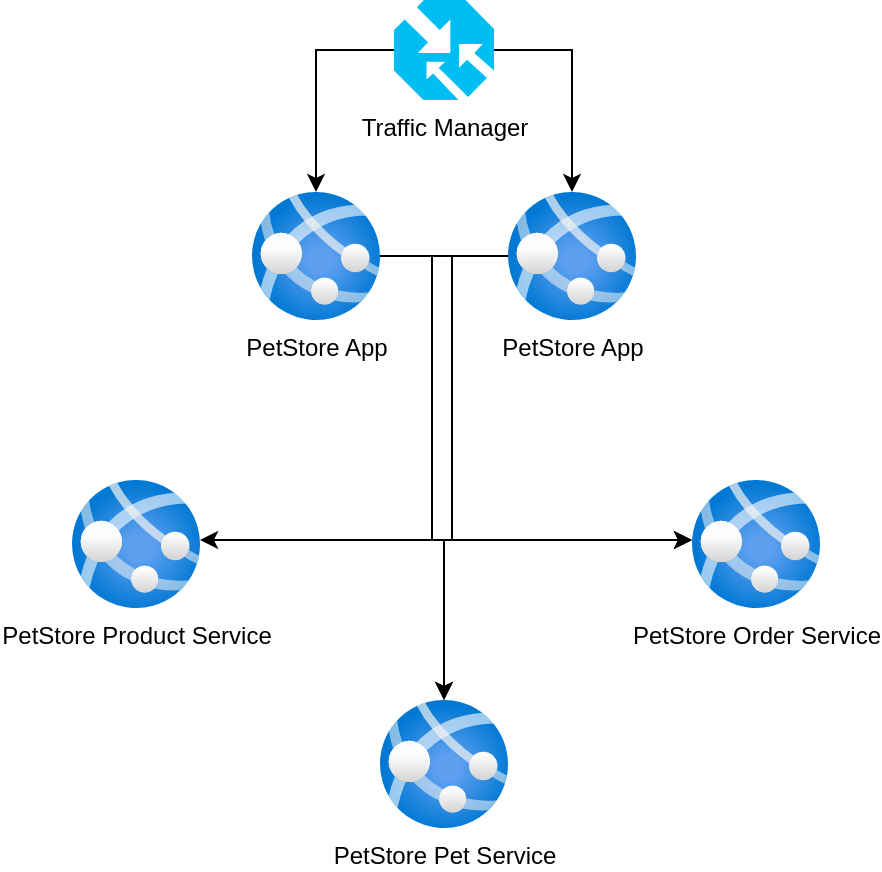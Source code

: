 <mxfile version="20.8.15" type="device" pages="8"><diagram id="2YkEeMmCLI2zXmg7Ys2E" name="module3"><mxGraphModel dx="1306" dy="627" grid="1" gridSize="10" guides="1" tooltips="1" connect="1" arrows="1" fold="1" page="1" pageScale="1" pageWidth="827" pageHeight="1169" math="0" shadow="0"><root><mxCell id="0"/><mxCell id="1" parent="0"/><mxCell id="8QHau6L__kzGYRyhfWpd-10" style="edgeStyle=orthogonalEdgeStyle;rounded=0;orthogonalLoop=1;jettySize=auto;html=1;entryX=0;entryY=0.469;entryDx=0;entryDy=0;entryPerimeter=0;" parent="1" source="8QHau6L__kzGYRyhfWpd-1" target="8QHau6L__kzGYRyhfWpd-4" edge="1"><mxGeometry relative="1" as="geometry"><Array as="points"><mxPoint x="300" y="178"/><mxPoint x="300" y="320"/></Array></mxGeometry></mxCell><mxCell id="8QHau6L__kzGYRyhfWpd-11" style="edgeStyle=orthogonalEdgeStyle;rounded=0;orthogonalLoop=1;jettySize=auto;html=1;" parent="1" source="8QHau6L__kzGYRyhfWpd-1" target="8QHau6L__kzGYRyhfWpd-3" edge="1"><mxGeometry relative="1" as="geometry"><Array as="points"><mxPoint x="310" y="178"/><mxPoint x="310" y="320"/></Array></mxGeometry></mxCell><mxCell id="8QHau6L__kzGYRyhfWpd-13" style="edgeStyle=orthogonalEdgeStyle;rounded=0;orthogonalLoop=1;jettySize=auto;html=1;" parent="1" source="8QHau6L__kzGYRyhfWpd-1" target="8QHau6L__kzGYRyhfWpd-2" edge="1"><mxGeometry relative="1" as="geometry"><Array as="points"><mxPoint x="300" y="178"/><mxPoint x="300" y="320"/><mxPoint x="306" y="320"/></Array></mxGeometry></mxCell><mxCell id="8QHau6L__kzGYRyhfWpd-1" value="PetStore App" style="aspect=fixed;html=1;points=[];align=center;image;fontSize=12;image=img/lib/azure2/app_services/App_Services.svg;" parent="1" vertex="1"><mxGeometry x="210" y="146" width="64" height="64" as="geometry"/></mxCell><mxCell id="8QHau6L__kzGYRyhfWpd-2" value="PetStore Pet Service" style="aspect=fixed;html=1;points=[];align=center;image;fontSize=12;image=img/lib/azure2/app_services/App_Services.svg;" parent="1" vertex="1"><mxGeometry x="274" y="400" width="64" height="64" as="geometry"/></mxCell><mxCell id="8QHau6L__kzGYRyhfWpd-3" value="PetStore Product Service" style="aspect=fixed;html=1;points=[];align=center;image;fontSize=12;image=img/lib/azure2/app_services/App_Services.svg;" parent="1" vertex="1"><mxGeometry x="120" y="290" width="64" height="64" as="geometry"/></mxCell><mxCell id="8QHau6L__kzGYRyhfWpd-4" value="PetStore Order Service" style="aspect=fixed;html=1;points=[];align=center;image;fontSize=12;image=img/lib/azure2/app_services/App_Services.svg;" parent="1" vertex="1"><mxGeometry x="430" y="290" width="64" height="64" as="geometry"/></mxCell><mxCell id="8QHau6L__kzGYRyhfWpd-9" style="edgeStyle=orthogonalEdgeStyle;rounded=0;orthogonalLoop=1;jettySize=auto;html=1;entryX=0;entryY=0.469;entryDx=0;entryDy=0;entryPerimeter=0;" parent="1" source="8QHau6L__kzGYRyhfWpd-5" target="8QHau6L__kzGYRyhfWpd-4" edge="1"><mxGeometry relative="1" as="geometry"><Array as="points"><mxPoint x="300" y="178"/><mxPoint x="300" y="320"/></Array></mxGeometry></mxCell><mxCell id="8QHau6L__kzGYRyhfWpd-12" style="edgeStyle=orthogonalEdgeStyle;rounded=0;orthogonalLoop=1;jettySize=auto;html=1;" parent="1" source="8QHau6L__kzGYRyhfWpd-5" target="8QHau6L__kzGYRyhfWpd-2" edge="1"><mxGeometry relative="1" as="geometry"><Array as="points"><mxPoint x="310" y="178"/><mxPoint x="310" y="320"/><mxPoint x="306" y="320"/></Array></mxGeometry></mxCell><mxCell id="8QHau6L__kzGYRyhfWpd-5" value="PetStore App" style="aspect=fixed;html=1;points=[];align=center;image;fontSize=12;image=img/lib/azure2/app_services/App_Services.svg;" parent="1" vertex="1"><mxGeometry x="338" y="146" width="64" height="64" as="geometry"/></mxCell><mxCell id="8QHau6L__kzGYRyhfWpd-7" style="edgeStyle=orthogonalEdgeStyle;rounded=0;orthogonalLoop=1;jettySize=auto;html=1;" parent="1" source="8QHau6L__kzGYRyhfWpd-6" target="8QHau6L__kzGYRyhfWpd-1" edge="1"><mxGeometry relative="1" as="geometry"/></mxCell><mxCell id="8QHau6L__kzGYRyhfWpd-8" style="edgeStyle=orthogonalEdgeStyle;rounded=0;orthogonalLoop=1;jettySize=auto;html=1;" parent="1" source="8QHau6L__kzGYRyhfWpd-6" target="8QHau6L__kzGYRyhfWpd-5" edge="1"><mxGeometry relative="1" as="geometry"/></mxCell><mxCell id="8QHau6L__kzGYRyhfWpd-6" value="Traffic Manager" style="verticalLabelPosition=bottom;html=1;verticalAlign=top;align=center;strokeColor=none;fillColor=#00BEF2;shape=mxgraph.azure.traffic_manager;pointerEvents=1;" parent="1" vertex="1"><mxGeometry x="281" y="50" width="50" height="50" as="geometry"/></mxCell></root></mxGraphModel></diagram><diagram name="module4" id="-JVHmpmquBVRFmUCzrRM"><mxGraphModel dx="1306" dy="627" grid="1" gridSize="10" guides="1" tooltips="1" connect="1" arrows="1" fold="1" page="1" pageScale="1" pageWidth="827" pageHeight="1169" math="0" shadow="0"><root><mxCell id="GpYjsYqZ8WWXeMFn8UPh-0"/><mxCell id="GpYjsYqZ8WWXeMFn8UPh-1" parent="GpYjsYqZ8WWXeMFn8UPh-0"/><mxCell id="kIxyaUhbSAHRJ1Jdo7cE-2" value="" style="rounded=0;whiteSpace=wrap;html=1;fillColor=none;" vertex="1" parent="GpYjsYqZ8WWXeMFn8UPh-1"><mxGeometry x="128" y="540" width="356" height="120" as="geometry"/></mxCell><mxCell id="GpYjsYqZ8WWXeMFn8UPh-2" style="edgeStyle=orthogonalEdgeStyle;rounded=0;orthogonalLoop=1;jettySize=auto;html=1;entryX=0;entryY=0.469;entryDx=0;entryDy=0;entryPerimeter=0;" edge="1" parent="GpYjsYqZ8WWXeMFn8UPh-1" source="GpYjsYqZ8WWXeMFn8UPh-5" target="GpYjsYqZ8WWXeMFn8UPh-8"><mxGeometry relative="1" as="geometry"><Array as="points"><mxPoint x="300" y="178"/><mxPoint x="300" y="320"/></Array></mxGeometry></mxCell><mxCell id="GpYjsYqZ8WWXeMFn8UPh-3" style="edgeStyle=orthogonalEdgeStyle;rounded=0;orthogonalLoop=1;jettySize=auto;html=1;" edge="1" parent="GpYjsYqZ8WWXeMFn8UPh-1" source="GpYjsYqZ8WWXeMFn8UPh-5" target="GpYjsYqZ8WWXeMFn8UPh-7"><mxGeometry relative="1" as="geometry"><Array as="points"><mxPoint x="310" y="178"/><mxPoint x="310" y="320"/></Array></mxGeometry></mxCell><mxCell id="GpYjsYqZ8WWXeMFn8UPh-4" style="edgeStyle=orthogonalEdgeStyle;rounded=0;orthogonalLoop=1;jettySize=auto;html=1;" edge="1" parent="GpYjsYqZ8WWXeMFn8UPh-1" source="GpYjsYqZ8WWXeMFn8UPh-5" target="GpYjsYqZ8WWXeMFn8UPh-6"><mxGeometry relative="1" as="geometry"><Array as="points"><mxPoint x="300" y="178"/><mxPoint x="300" y="320"/><mxPoint x="306" y="320"/></Array></mxGeometry></mxCell><mxCell id="GpYjsYqZ8WWXeMFn8UPh-5" value="PetStore App" style="aspect=fixed;html=1;points=[];align=center;image;fontSize=12;image=img/lib/azure2/app_services/App_Services.svg;" vertex="1" parent="GpYjsYqZ8WWXeMFn8UPh-1"><mxGeometry x="210" y="146" width="64" height="64" as="geometry"/></mxCell><mxCell id="GpYjsYqZ8WWXeMFn8UPh-6" value="PetStore Pet Service" style="aspect=fixed;html=1;points=[];align=center;image;fontSize=12;image=img/lib/azure2/app_services/App_Services.svg;" vertex="1" parent="GpYjsYqZ8WWXeMFn8UPh-1"><mxGeometry x="274" y="400" width="64" height="64" as="geometry"/></mxCell><mxCell id="GpYjsYqZ8WWXeMFn8UPh-7" value="PetStore Product Service" style="aspect=fixed;html=1;points=[];align=center;image;fontSize=12;image=img/lib/azure2/app_services/App_Services.svg;" vertex="1" parent="GpYjsYqZ8WWXeMFn8UPh-1"><mxGeometry x="120" y="290" width="64" height="64" as="geometry"/></mxCell><mxCell id="GpYjsYqZ8WWXeMFn8UPh-8" value="PetStore Order Service" style="aspect=fixed;html=1;points=[];align=center;image;fontSize=12;image=img/lib/azure2/app_services/App_Services.svg;" vertex="1" parent="GpYjsYqZ8WWXeMFn8UPh-1"><mxGeometry x="430" y="290" width="64" height="64" as="geometry"/></mxCell><mxCell id="GpYjsYqZ8WWXeMFn8UPh-9" style="edgeStyle=orthogonalEdgeStyle;rounded=0;orthogonalLoop=1;jettySize=auto;html=1;entryX=0;entryY=0.469;entryDx=0;entryDy=0;entryPerimeter=0;" edge="1" parent="GpYjsYqZ8WWXeMFn8UPh-1" source="GpYjsYqZ8WWXeMFn8UPh-11" target="GpYjsYqZ8WWXeMFn8UPh-8"><mxGeometry relative="1" as="geometry"><Array as="points"><mxPoint x="300" y="178"/><mxPoint x="300" y="320"/></Array></mxGeometry></mxCell><mxCell id="GpYjsYqZ8WWXeMFn8UPh-10" style="edgeStyle=orthogonalEdgeStyle;rounded=0;orthogonalLoop=1;jettySize=auto;html=1;" edge="1" parent="GpYjsYqZ8WWXeMFn8UPh-1" source="GpYjsYqZ8WWXeMFn8UPh-11" target="GpYjsYqZ8WWXeMFn8UPh-6"><mxGeometry relative="1" as="geometry"><Array as="points"><mxPoint x="310" y="178"/><mxPoint x="310" y="320"/><mxPoint x="306" y="320"/></Array></mxGeometry></mxCell><mxCell id="GpYjsYqZ8WWXeMFn8UPh-11" value="PetStore App" style="aspect=fixed;html=1;points=[];align=center;image;fontSize=12;image=img/lib/azure2/app_services/App_Services.svg;" vertex="1" parent="GpYjsYqZ8WWXeMFn8UPh-1"><mxGeometry x="338" y="146" width="64" height="64" as="geometry"/></mxCell><mxCell id="GpYjsYqZ8WWXeMFn8UPh-12" style="edgeStyle=orthogonalEdgeStyle;rounded=0;orthogonalLoop=1;jettySize=auto;html=1;" edge="1" parent="GpYjsYqZ8WWXeMFn8UPh-1" source="GpYjsYqZ8WWXeMFn8UPh-14" target="GpYjsYqZ8WWXeMFn8UPh-5"><mxGeometry relative="1" as="geometry"/></mxCell><mxCell id="GpYjsYqZ8WWXeMFn8UPh-13" style="edgeStyle=orthogonalEdgeStyle;rounded=0;orthogonalLoop=1;jettySize=auto;html=1;" edge="1" parent="GpYjsYqZ8WWXeMFn8UPh-1" source="GpYjsYqZ8WWXeMFn8UPh-14" target="GpYjsYqZ8WWXeMFn8UPh-11"><mxGeometry relative="1" as="geometry"/></mxCell><mxCell id="GpYjsYqZ8WWXeMFn8UPh-14" value="Traffic Manager" style="verticalLabelPosition=bottom;html=1;verticalAlign=top;align=center;strokeColor=none;fillColor=#00BEF2;shape=mxgraph.azure.traffic_manager;pointerEvents=1;" vertex="1" parent="GpYjsYqZ8WWXeMFn8UPh-1"><mxGeometry x="281" y="50" width="50" height="50" as="geometry"/></mxCell><mxCell id="kIxyaUhbSAHRJ1Jdo7cE-0" value="Application&lt;br&gt;Insights" style="aspect=fixed;html=1;points=[];align=center;image;fontSize=12;image=img/lib/azure2/devops/Application_Insights.svg;" vertex="1" parent="GpYjsYqZ8WWXeMFn8UPh-1"><mxGeometry x="285" y="557" width="39.11" height="56" as="geometry"/></mxCell><mxCell id="kIxyaUhbSAHRJ1Jdo7cE-3" value="Shared services" style="text;html=1;align=center;verticalAlign=middle;resizable=0;points=[];autosize=1;strokeColor=none;fillColor=none;" vertex="1" parent="GpYjsYqZ8WWXeMFn8UPh-1"><mxGeometry x="120" y="540" width="110" height="30" as="geometry"/></mxCell></root></mxGraphModel></diagram><diagram name="module5" id="DyYT3PaPeCksYjLtl4Mp"><mxGraphModel dx="1306" dy="627" grid="1" gridSize="10" guides="1" tooltips="1" connect="1" arrows="1" fold="1" page="1" pageScale="1" pageWidth="827" pageHeight="1169" math="0" shadow="0"><root><mxCell id="Y7ByOypWcIVjWGFYiJWE-0"/><mxCell id="Y7ByOypWcIVjWGFYiJWE-1" parent="Y7ByOypWcIVjWGFYiJWE-0"/><mxCell id="Y7ByOypWcIVjWGFYiJWE-2" style="edgeStyle=orthogonalEdgeStyle;rounded=0;orthogonalLoop=1;jettySize=auto;html=1;entryX=0;entryY=0.469;entryDx=0;entryDy=0;entryPerimeter=0;" parent="Y7ByOypWcIVjWGFYiJWE-1" source="Y7ByOypWcIVjWGFYiJWE-5" target="Y7ByOypWcIVjWGFYiJWE-8" edge="1"><mxGeometry relative="1" as="geometry"><Array as="points"><mxPoint x="300" y="178"/><mxPoint x="300" y="320"/></Array></mxGeometry></mxCell><mxCell id="Y7ByOypWcIVjWGFYiJWE-3" style="edgeStyle=orthogonalEdgeStyle;rounded=0;orthogonalLoop=1;jettySize=auto;html=1;" parent="Y7ByOypWcIVjWGFYiJWE-1" source="Y7ByOypWcIVjWGFYiJWE-5" target="Y7ByOypWcIVjWGFYiJWE-7" edge="1"><mxGeometry relative="1" as="geometry"><Array as="points"><mxPoint x="310" y="178"/><mxPoint x="310" y="320"/></Array></mxGeometry></mxCell><mxCell id="Y7ByOypWcIVjWGFYiJWE-4" style="edgeStyle=orthogonalEdgeStyle;rounded=0;orthogonalLoop=1;jettySize=auto;html=1;" parent="Y7ByOypWcIVjWGFYiJWE-1" source="Y7ByOypWcIVjWGFYiJWE-5" target="Y7ByOypWcIVjWGFYiJWE-6" edge="1"><mxGeometry relative="1" as="geometry"><Array as="points"><mxPoint x="300" y="178"/><mxPoint x="300" y="320"/><mxPoint x="306" y="320"/></Array></mxGeometry></mxCell><mxCell id="Y7ByOypWcIVjWGFYiJWE-5" value="PetStore App" style="aspect=fixed;html=1;points=[];align=center;image;fontSize=12;image=img/lib/azure2/app_services/App_Services.svg;" parent="Y7ByOypWcIVjWGFYiJWE-1" vertex="1"><mxGeometry x="210" y="146" width="64" height="64" as="geometry"/></mxCell><mxCell id="Y7ByOypWcIVjWGFYiJWE-6" value="PetStore Pet Service" style="aspect=fixed;html=1;points=[];align=center;image;fontSize=12;image=img/lib/azure2/app_services/App_Services.svg;" parent="Y7ByOypWcIVjWGFYiJWE-1" vertex="1"><mxGeometry x="274" y="400" width="64" height="64" as="geometry"/></mxCell><mxCell id="Y7ByOypWcIVjWGFYiJWE-7" value="PetStore Product Service" style="aspect=fixed;html=1;points=[];align=center;image;fontSize=12;image=img/lib/azure2/app_services/App_Services.svg;" parent="Y7ByOypWcIVjWGFYiJWE-1" vertex="1"><mxGeometry x="120" y="290" width="64" height="64" as="geometry"/></mxCell><mxCell id="UkpWsbRk5MwTewqzIoLM-1" style="edgeStyle=orthogonalEdgeStyle;rounded=0;orthogonalLoop=1;jettySize=auto;html=1;entryX=0.147;entryY=0.5;entryDx=0;entryDy=0;entryPerimeter=0;" parent="Y7ByOypWcIVjWGFYiJWE-1" source="Y7ByOypWcIVjWGFYiJWE-8" target="UkpWsbRk5MwTewqzIoLM-0" edge="1"><mxGeometry relative="1" as="geometry"/></mxCell><mxCell id="Y7ByOypWcIVjWGFYiJWE-8" value="PetStore Order Service" style="aspect=fixed;html=1;points=[];align=center;image;fontSize=12;image=img/lib/azure2/app_services/App_Services.svg;" parent="Y7ByOypWcIVjWGFYiJWE-1" vertex="1"><mxGeometry x="430" y="290" width="64" height="64" as="geometry"/></mxCell><mxCell id="Y7ByOypWcIVjWGFYiJWE-9" style="edgeStyle=orthogonalEdgeStyle;rounded=0;orthogonalLoop=1;jettySize=auto;html=1;entryX=0;entryY=0.469;entryDx=0;entryDy=0;entryPerimeter=0;" parent="Y7ByOypWcIVjWGFYiJWE-1" source="Y7ByOypWcIVjWGFYiJWE-11" target="Y7ByOypWcIVjWGFYiJWE-8" edge="1"><mxGeometry relative="1" as="geometry"><Array as="points"><mxPoint x="300" y="178"/><mxPoint x="300" y="320"/></Array></mxGeometry></mxCell><mxCell id="Y7ByOypWcIVjWGFYiJWE-10" style="edgeStyle=orthogonalEdgeStyle;rounded=0;orthogonalLoop=1;jettySize=auto;html=1;" parent="Y7ByOypWcIVjWGFYiJWE-1" source="Y7ByOypWcIVjWGFYiJWE-11" target="Y7ByOypWcIVjWGFYiJWE-6" edge="1"><mxGeometry relative="1" as="geometry"><Array as="points"><mxPoint x="310" y="178"/><mxPoint x="310" y="320"/><mxPoint x="306" y="320"/></Array></mxGeometry></mxCell><mxCell id="Y7ByOypWcIVjWGFYiJWE-11" value="PetStore App" style="aspect=fixed;html=1;points=[];align=center;image;fontSize=12;image=img/lib/azure2/app_services/App_Services.svg;" parent="Y7ByOypWcIVjWGFYiJWE-1" vertex="1"><mxGeometry x="338" y="146" width="64" height="64" as="geometry"/></mxCell><mxCell id="Y7ByOypWcIVjWGFYiJWE-12" style="edgeStyle=orthogonalEdgeStyle;rounded=0;orthogonalLoop=1;jettySize=auto;html=1;" parent="Y7ByOypWcIVjWGFYiJWE-1" source="Y7ByOypWcIVjWGFYiJWE-14" target="Y7ByOypWcIVjWGFYiJWE-5" edge="1"><mxGeometry relative="1" as="geometry"/></mxCell><mxCell id="Y7ByOypWcIVjWGFYiJWE-13" style="edgeStyle=orthogonalEdgeStyle;rounded=0;orthogonalLoop=1;jettySize=auto;html=1;" parent="Y7ByOypWcIVjWGFYiJWE-1" source="Y7ByOypWcIVjWGFYiJWE-14" target="Y7ByOypWcIVjWGFYiJWE-11" edge="1"><mxGeometry relative="1" as="geometry"/></mxCell><mxCell id="Y7ByOypWcIVjWGFYiJWE-14" value="Traffic Manager" style="verticalLabelPosition=bottom;html=1;verticalAlign=top;align=center;strokeColor=none;fillColor=#00BEF2;shape=mxgraph.azure.traffic_manager;pointerEvents=1;" parent="Y7ByOypWcIVjWGFYiJWE-1" vertex="1"><mxGeometry x="281" y="50" width="50" height="50" as="geometry"/></mxCell><mxCell id="UkpWsbRk5MwTewqzIoLM-3" style="edgeStyle=orthogonalEdgeStyle;rounded=0;orthogonalLoop=1;jettySize=auto;html=1;entryX=0.477;entryY=0;entryDx=0;entryDy=0;entryPerimeter=0;" parent="Y7ByOypWcIVjWGFYiJWE-1" source="UkpWsbRk5MwTewqzIoLM-0" target="UkpWsbRk5MwTewqzIoLM-2" edge="1"><mxGeometry relative="1" as="geometry"/></mxCell><mxCell id="UkpWsbRk5MwTewqzIoLM-0" value="Order Reservation" style="aspect=fixed;html=1;points=[];align=center;image;fontSize=12;image=img/lib/azure2/compute/Function_Apps.svg;" parent="Y7ByOypWcIVjWGFYiJWE-1" vertex="1"><mxGeometry x="590" y="292" width="68" height="60" as="geometry"/></mxCell><mxCell id="UkpWsbRk5MwTewqzIoLM-2" value="Reservation Storage Account" style="aspect=fixed;html=1;points=[];align=center;image;fontSize=12;image=img/lib/azure2/storage/Storage_Accounts.svg;" parent="Y7ByOypWcIVjWGFYiJWE-1" vertex="1"><mxGeometry x="593" y="400" width="65" height="52" as="geometry"/></mxCell></root></mxGraphModel></diagram><diagram name="module6" id="K6tG4SKHw6fLnvMqSkKW"><mxGraphModel dx="1306" dy="627" grid="1" gridSize="10" guides="1" tooltips="1" connect="1" arrows="1" fold="1" page="1" pageScale="1" pageWidth="827" pageHeight="1169" math="0" shadow="0"><root><mxCell id="k_gRlMZGd4EXXg1v1xeT-0"/><mxCell id="k_gRlMZGd4EXXg1v1xeT-1" parent="k_gRlMZGd4EXXg1v1xeT-0"/><mxCell id="k_gRlMZGd4EXXg1v1xeT-2" style="edgeStyle=orthogonalEdgeStyle;rounded=0;orthogonalLoop=1;jettySize=auto;html=1;entryX=0;entryY=0.469;entryDx=0;entryDy=0;entryPerimeter=0;" parent="k_gRlMZGd4EXXg1v1xeT-1" source="k_gRlMZGd4EXXg1v1xeT-5" target="k_gRlMZGd4EXXg1v1xeT-9" edge="1"><mxGeometry relative="1" as="geometry"><Array as="points"><mxPoint x="300" y="178"/><mxPoint x="300" y="320"/></Array></mxGeometry></mxCell><mxCell id="k_gRlMZGd4EXXg1v1xeT-3" style="edgeStyle=orthogonalEdgeStyle;rounded=0;orthogonalLoop=1;jettySize=auto;html=1;" parent="k_gRlMZGd4EXXg1v1xeT-1" source="k_gRlMZGd4EXXg1v1xeT-5" target="k_gRlMZGd4EXXg1v1xeT-7" edge="1"><mxGeometry relative="1" as="geometry"><Array as="points"><mxPoint x="310" y="178"/><mxPoint x="310" y="320"/></Array></mxGeometry></mxCell><mxCell id="k_gRlMZGd4EXXg1v1xeT-4" style="edgeStyle=orthogonalEdgeStyle;rounded=0;orthogonalLoop=1;jettySize=auto;html=1;" parent="k_gRlMZGd4EXXg1v1xeT-1" source="k_gRlMZGd4EXXg1v1xeT-5" target="k_gRlMZGd4EXXg1v1xeT-6" edge="1"><mxGeometry relative="1" as="geometry"><Array as="points"><mxPoint x="300" y="178"/><mxPoint x="300" y="320"/><mxPoint x="306" y="320"/></Array></mxGeometry></mxCell><mxCell id="k_gRlMZGd4EXXg1v1xeT-5" value="PetStore App" style="aspect=fixed;html=1;points=[];align=center;image;fontSize=12;image=img/lib/azure2/app_services/App_Services.svg;" parent="k_gRlMZGd4EXXg1v1xeT-1" vertex="1"><mxGeometry x="210" y="146" width="64" height="64" as="geometry"/></mxCell><mxCell id="--eAVutyHj0OqrqmtuFC-1" style="edgeStyle=orthogonalEdgeStyle;rounded=0;orthogonalLoop=1;jettySize=auto;html=1;" parent="k_gRlMZGd4EXXg1v1xeT-1" source="k_gRlMZGd4EXXg1v1xeT-6" target="--eAVutyHj0OqrqmtuFC-0" edge="1"><mxGeometry relative="1" as="geometry"/></mxCell><mxCell id="k_gRlMZGd4EXXg1v1xeT-6" value="PetStore Pet Service" style="aspect=fixed;html=1;points=[];align=center;image;fontSize=12;image=img/lib/azure2/app_services/App_Services.svg;" parent="k_gRlMZGd4EXXg1v1xeT-1" vertex="1"><mxGeometry x="274" y="400" width="64" height="64" as="geometry"/></mxCell><mxCell id="--eAVutyHj0OqrqmtuFC-2" style="edgeStyle=orthogonalEdgeStyle;rounded=0;orthogonalLoop=1;jettySize=auto;html=1;" parent="k_gRlMZGd4EXXg1v1xeT-1" source="k_gRlMZGd4EXXg1v1xeT-7" target="--eAVutyHj0OqrqmtuFC-0" edge="1"><mxGeometry relative="1" as="geometry"/></mxCell><mxCell id="k_gRlMZGd4EXXg1v1xeT-7" value="PetStore Product Service" style="aspect=fixed;html=1;points=[];align=center;image;fontSize=12;image=img/lib/azure2/app_services/App_Services.svg;" parent="k_gRlMZGd4EXXg1v1xeT-1" vertex="1"><mxGeometry x="120" y="290" width="64" height="64" as="geometry"/></mxCell><mxCell id="--eAVutyHj0OqrqmtuFC-4" style="edgeStyle=orthogonalEdgeStyle;rounded=0;orthogonalLoop=1;jettySize=auto;html=1;" parent="k_gRlMZGd4EXXg1v1xeT-1" source="k_gRlMZGd4EXXg1v1xeT-9" target="--eAVutyHj0OqrqmtuFC-3" edge="1"><mxGeometry relative="1" as="geometry"/></mxCell><mxCell id="k_gRlMZGd4EXXg1v1xeT-9" value="PetStore Order Service" style="aspect=fixed;html=1;points=[];align=center;image;fontSize=12;image=img/lib/azure2/app_services/App_Services.svg;" parent="k_gRlMZGd4EXXg1v1xeT-1" vertex="1"><mxGeometry x="430" y="290" width="64" height="64" as="geometry"/></mxCell><mxCell id="k_gRlMZGd4EXXg1v1xeT-10" style="edgeStyle=orthogonalEdgeStyle;rounded=0;orthogonalLoop=1;jettySize=auto;html=1;entryX=0;entryY=0.469;entryDx=0;entryDy=0;entryPerimeter=0;" parent="k_gRlMZGd4EXXg1v1xeT-1" source="k_gRlMZGd4EXXg1v1xeT-12" target="k_gRlMZGd4EXXg1v1xeT-9" edge="1"><mxGeometry relative="1" as="geometry"><Array as="points"><mxPoint x="300" y="178"/><mxPoint x="300" y="320"/></Array></mxGeometry></mxCell><mxCell id="k_gRlMZGd4EXXg1v1xeT-11" style="edgeStyle=orthogonalEdgeStyle;rounded=0;orthogonalLoop=1;jettySize=auto;html=1;" parent="k_gRlMZGd4EXXg1v1xeT-1" source="k_gRlMZGd4EXXg1v1xeT-12" target="k_gRlMZGd4EXXg1v1xeT-6" edge="1"><mxGeometry relative="1" as="geometry"><Array as="points"><mxPoint x="310" y="178"/><mxPoint x="310" y="320"/><mxPoint x="306" y="320"/></Array></mxGeometry></mxCell><mxCell id="k_gRlMZGd4EXXg1v1xeT-12" value="PetStore App" style="aspect=fixed;html=1;points=[];align=center;image;fontSize=12;image=img/lib/azure2/app_services/App_Services.svg;" parent="k_gRlMZGd4EXXg1v1xeT-1" vertex="1"><mxGeometry x="338" y="146" width="64" height="64" as="geometry"/></mxCell><mxCell id="k_gRlMZGd4EXXg1v1xeT-13" style="edgeStyle=orthogonalEdgeStyle;rounded=0;orthogonalLoop=1;jettySize=auto;html=1;" parent="k_gRlMZGd4EXXg1v1xeT-1" source="k_gRlMZGd4EXXg1v1xeT-15" target="k_gRlMZGd4EXXg1v1xeT-5" edge="1"><mxGeometry relative="1" as="geometry"/></mxCell><mxCell id="k_gRlMZGd4EXXg1v1xeT-14" style="edgeStyle=orthogonalEdgeStyle;rounded=0;orthogonalLoop=1;jettySize=auto;html=1;" parent="k_gRlMZGd4EXXg1v1xeT-1" source="k_gRlMZGd4EXXg1v1xeT-15" target="k_gRlMZGd4EXXg1v1xeT-12" edge="1"><mxGeometry relative="1" as="geometry"/></mxCell><mxCell id="k_gRlMZGd4EXXg1v1xeT-15" value="Traffic Manager" style="verticalLabelPosition=bottom;html=1;verticalAlign=top;align=center;strokeColor=none;fillColor=#00BEF2;shape=mxgraph.azure.traffic_manager;pointerEvents=1;" parent="k_gRlMZGd4EXXg1v1xeT-1" vertex="1"><mxGeometry x="281" y="50" width="50" height="50" as="geometry"/></mxCell><mxCell id="--eAVutyHj0OqrqmtuFC-0" value="Pet and Product DB" style="aspect=fixed;html=1;points=[];align=center;image;fontSize=12;image=img/lib/azure2/databases/Azure_Database_PostgreSQL_Server.svg;" parent="k_gRlMZGd4EXXg1v1xeT-1" vertex="1"><mxGeometry x="128" y="400" width="48" height="64" as="geometry"/></mxCell><mxCell id="--eAVutyHj0OqrqmtuFC-3" value="Orders DB" style="aspect=fixed;html=1;points=[];align=center;image;fontSize=12;image=img/lib/azure2/databases/Azure_Cosmos_DB.svg;" parent="k_gRlMZGd4EXXg1v1xeT-1" vertex="1"><mxGeometry x="430" y="400" width="64" height="64" as="geometry"/></mxCell></root></mxGraphModel></diagram><diagram name="module7" id="lhEDCTos-fPJlzCm2dkc"><mxGraphModel dx="1306" dy="627" grid="1" gridSize="10" guides="1" tooltips="1" connect="1" arrows="1" fold="1" page="1" pageScale="1" pageWidth="827" pageHeight="1169" math="0" shadow="0"><root><mxCell id="ka-6DKmo6J0-OtjeTpB5-0"/><mxCell id="ka-6DKmo6J0-OtjeTpB5-1" parent="ka-6DKmo6J0-OtjeTpB5-0"/><mxCell id="ka-6DKmo6J0-OtjeTpB5-2" style="edgeStyle=orthogonalEdgeStyle;rounded=0;orthogonalLoop=1;jettySize=auto;html=1;entryX=0;entryY=0.469;entryDx=0;entryDy=0;entryPerimeter=0;" parent="ka-6DKmo6J0-OtjeTpB5-1" source="ka-6DKmo6J0-OtjeTpB5-5" target="ka-6DKmo6J0-OtjeTpB5-11" edge="1"><mxGeometry relative="1" as="geometry"><Array as="points"><mxPoint x="300" y="178"/><mxPoint x="300" y="320"/></Array></mxGeometry></mxCell><mxCell id="ka-6DKmo6J0-OtjeTpB5-3" style="edgeStyle=orthogonalEdgeStyle;rounded=0;orthogonalLoop=1;jettySize=auto;html=1;" parent="ka-6DKmo6J0-OtjeTpB5-1" source="ka-6DKmo6J0-OtjeTpB5-5" target="ka-6DKmo6J0-OtjeTpB5-9" edge="1"><mxGeometry relative="1" as="geometry"><Array as="points"><mxPoint x="310" y="178"/><mxPoint x="310" y="320"/></Array></mxGeometry></mxCell><mxCell id="ka-6DKmo6J0-OtjeTpB5-4" style="edgeStyle=orthogonalEdgeStyle;rounded=0;orthogonalLoop=1;jettySize=auto;html=1;" parent="ka-6DKmo6J0-OtjeTpB5-1" source="ka-6DKmo6J0-OtjeTpB5-5" target="ka-6DKmo6J0-OtjeTpB5-7" edge="1"><mxGeometry relative="1" as="geometry"><Array as="points"><mxPoint x="300" y="178"/><mxPoint x="300" y="320"/><mxPoint x="306" y="320"/></Array></mxGeometry></mxCell><mxCell id="ka-6DKmo6J0-OtjeTpB5-5" value="PetStore App" style="aspect=fixed;html=1;points=[];align=center;image;fontSize=12;image=img/lib/azure2/app_services/App_Services.svg;" parent="ka-6DKmo6J0-OtjeTpB5-1" vertex="1"><mxGeometry x="210" y="146" width="64" height="64" as="geometry"/></mxCell><mxCell id="ka-6DKmo6J0-OtjeTpB5-6" style="edgeStyle=orthogonalEdgeStyle;rounded=0;orthogonalLoop=1;jettySize=auto;html=1;" parent="ka-6DKmo6J0-OtjeTpB5-1" source="ka-6DKmo6J0-OtjeTpB5-7" target="ka-6DKmo6J0-OtjeTpB5-18" edge="1"><mxGeometry relative="1" as="geometry"/></mxCell><mxCell id="nVQIEDj_iM7Z2xXzUcrq-2" style="edgeStyle=orthogonalEdgeStyle;rounded=0;orthogonalLoop=1;jettySize=auto;html=1;entryX=1.012;entryY=0.6;entryDx=0;entryDy=0;entryPerimeter=0;" parent="ka-6DKmo6J0-OtjeTpB5-1" source="ka-6DKmo6J0-OtjeTpB5-7" target="nVQIEDj_iM7Z2xXzUcrq-0" edge="1"><mxGeometry relative="1" as="geometry"><Array as="points"><mxPoint x="306" y="540"/><mxPoint x="186" y="540"/></Array></mxGeometry></mxCell><mxCell id="ka-6DKmo6J0-OtjeTpB5-7" value="PetStore Pet Service" style="aspect=fixed;html=1;points=[];align=center;image;fontSize=12;image=img/lib/azure2/app_services/App_Services.svg;" parent="ka-6DKmo6J0-OtjeTpB5-1" vertex="1"><mxGeometry x="274" y="400" width="64" height="64" as="geometry"/></mxCell><mxCell id="ka-6DKmo6J0-OtjeTpB5-8" style="edgeStyle=orthogonalEdgeStyle;rounded=0;orthogonalLoop=1;jettySize=auto;html=1;" parent="ka-6DKmo6J0-OtjeTpB5-1" source="ka-6DKmo6J0-OtjeTpB5-9" target="ka-6DKmo6J0-OtjeTpB5-18" edge="1"><mxGeometry relative="1" as="geometry"/></mxCell><mxCell id="nVQIEDj_iM7Z2xXzUcrq-1" style="edgeStyle=orthogonalEdgeStyle;rounded=0;orthogonalLoop=1;jettySize=auto;html=1;" parent="ka-6DKmo6J0-OtjeTpB5-1" source="ka-6DKmo6J0-OtjeTpB5-9" target="nVQIEDj_iM7Z2xXzUcrq-0" edge="1"><mxGeometry relative="1" as="geometry"/></mxCell><mxCell id="ka-6DKmo6J0-OtjeTpB5-9" value="PetStore Product Service" style="aspect=fixed;html=1;points=[];align=center;image;fontSize=12;image=img/lib/azure2/app_services/App_Services.svg;" parent="ka-6DKmo6J0-OtjeTpB5-1" vertex="1"><mxGeometry x="120" y="290" width="64" height="64" as="geometry"/></mxCell><mxCell id="ka-6DKmo6J0-OtjeTpB5-11" value="PetStore Order Service" style="aspect=fixed;html=1;points=[];align=center;image;fontSize=12;image=img/lib/azure2/app_services/App_Services.svg;" parent="ka-6DKmo6J0-OtjeTpB5-1" vertex="1"><mxGeometry x="430" y="290" width="64" height="64" as="geometry"/></mxCell><mxCell id="ka-6DKmo6J0-OtjeTpB5-12" style="edgeStyle=orthogonalEdgeStyle;rounded=0;orthogonalLoop=1;jettySize=auto;html=1;entryX=0;entryY=0.469;entryDx=0;entryDy=0;entryPerimeter=0;" parent="ka-6DKmo6J0-OtjeTpB5-1" source="ka-6DKmo6J0-OtjeTpB5-14" target="ka-6DKmo6J0-OtjeTpB5-11" edge="1"><mxGeometry relative="1" as="geometry"><Array as="points"><mxPoint x="300" y="178"/><mxPoint x="300" y="320"/></Array></mxGeometry></mxCell><mxCell id="ka-6DKmo6J0-OtjeTpB5-13" style="edgeStyle=orthogonalEdgeStyle;rounded=0;orthogonalLoop=1;jettySize=auto;html=1;" parent="ka-6DKmo6J0-OtjeTpB5-1" source="ka-6DKmo6J0-OtjeTpB5-14" target="ka-6DKmo6J0-OtjeTpB5-7" edge="1"><mxGeometry relative="1" as="geometry"><Array as="points"><mxPoint x="310" y="178"/><mxPoint x="310" y="320"/><mxPoint x="306" y="320"/></Array></mxGeometry></mxCell><mxCell id="ka-6DKmo6J0-OtjeTpB5-14" value="PetStore App" style="aspect=fixed;html=1;points=[];align=center;image;fontSize=12;image=img/lib/azure2/app_services/App_Services.svg;" parent="ka-6DKmo6J0-OtjeTpB5-1" vertex="1"><mxGeometry x="338" y="146" width="64" height="64" as="geometry"/></mxCell><mxCell id="ka-6DKmo6J0-OtjeTpB5-15" style="edgeStyle=orthogonalEdgeStyle;rounded=0;orthogonalLoop=1;jettySize=auto;html=1;" parent="ka-6DKmo6J0-OtjeTpB5-1" source="ka-6DKmo6J0-OtjeTpB5-17" target="ka-6DKmo6J0-OtjeTpB5-5" edge="1"><mxGeometry relative="1" as="geometry"/></mxCell><mxCell id="ka-6DKmo6J0-OtjeTpB5-16" style="edgeStyle=orthogonalEdgeStyle;rounded=0;orthogonalLoop=1;jettySize=auto;html=1;" parent="ka-6DKmo6J0-OtjeTpB5-1" source="ka-6DKmo6J0-OtjeTpB5-17" target="ka-6DKmo6J0-OtjeTpB5-14" edge="1"><mxGeometry relative="1" as="geometry"/></mxCell><mxCell id="ka-6DKmo6J0-OtjeTpB5-17" value="Traffic Manager" style="verticalLabelPosition=bottom;html=1;verticalAlign=top;align=center;strokeColor=none;fillColor=#00BEF2;shape=mxgraph.azure.traffic_manager;pointerEvents=1;" parent="ka-6DKmo6J0-OtjeTpB5-1" vertex="1"><mxGeometry x="281" y="50" width="50" height="50" as="geometry"/></mxCell><mxCell id="ka-6DKmo6J0-OtjeTpB5-18" value="Pet and Product DB" style="aspect=fixed;html=1;points=[];align=center;image;fontSize=12;image=img/lib/azure2/databases/Azure_Database_PostgreSQL_Server.svg;" parent="ka-6DKmo6J0-OtjeTpB5-1" vertex="1"><mxGeometry x="128" y="400" width="48" height="64" as="geometry"/></mxCell><mxCell id="nVQIEDj_iM7Z2xXzUcrq-0" value="Credentials KeyVault" style="aspect=fixed;html=1;points=[];align=center;image;fontSize=12;image=img/lib/azure2/security/Key_Vaults.svg;" parent="ka-6DKmo6J0-OtjeTpB5-1" vertex="1"><mxGeometry x="30" y="500" width="68" height="68" as="geometry"/></mxCell></root></mxGraphModel></diagram><diagram name="module8" id="WNoiJS3Yyoyc6d046OBF"><mxGraphModel dx="1306" dy="627" grid="1" gridSize="10" guides="1" tooltips="1" connect="1" arrows="1" fold="1" page="1" pageScale="1" pageWidth="827" pageHeight="1169" math="0" shadow="0"><root><mxCell id="eQnOyvhS36VzdIEmr-Rv-0"/><mxCell id="eQnOyvhS36VzdIEmr-Rv-1" parent="eQnOyvhS36VzdIEmr-Rv-0"/><mxCell id="57WRkrIyGbnppoBi7Mfh-17" style="edgeStyle=orthogonalEdgeStyle;rounded=0;orthogonalLoop=1;jettySize=auto;html=1;entryX=0;entryY=0.469;entryDx=0;entryDy=0;entryPerimeter=0;" edge="1" parent="eQnOyvhS36VzdIEmr-Rv-1" source="57WRkrIyGbnppoBi7Mfh-20" target="57WRkrIyGbnppoBi7Mfh-24"><mxGeometry relative="1" as="geometry"><Array as="points"><mxPoint x="240" y="228"/><mxPoint x="240" y="370"/></Array></mxGeometry></mxCell><mxCell id="57WRkrIyGbnppoBi7Mfh-18" style="edgeStyle=orthogonalEdgeStyle;rounded=0;orthogonalLoop=1;jettySize=auto;html=1;" edge="1" parent="eQnOyvhS36VzdIEmr-Rv-1" source="57WRkrIyGbnppoBi7Mfh-20" target="57WRkrIyGbnppoBi7Mfh-22"><mxGeometry relative="1" as="geometry"><Array as="points"><mxPoint x="250" y="228"/><mxPoint x="250" y="370"/></Array></mxGeometry></mxCell><mxCell id="57WRkrIyGbnppoBi7Mfh-19" style="edgeStyle=orthogonalEdgeStyle;rounded=0;orthogonalLoop=1;jettySize=auto;html=1;" edge="1" parent="eQnOyvhS36VzdIEmr-Rv-1" source="57WRkrIyGbnppoBi7Mfh-20" target="57WRkrIyGbnppoBi7Mfh-21"><mxGeometry relative="1" as="geometry"><Array as="points"><mxPoint x="240" y="228"/><mxPoint x="240" y="370"/><mxPoint x="246" y="370"/></Array></mxGeometry></mxCell><mxCell id="57WRkrIyGbnppoBi7Mfh-20" value="PetStore App" style="aspect=fixed;html=1;points=[];align=center;image;fontSize=12;image=img/lib/azure2/app_services/App_Services.svg;" vertex="1" parent="eQnOyvhS36VzdIEmr-Rv-1"><mxGeometry x="150" y="196" width="64" height="64" as="geometry"/></mxCell><mxCell id="57WRkrIyGbnppoBi7Mfh-21" value="PetStore Pet Service" style="aspect=fixed;html=1;points=[];align=center;image;fontSize=12;image=img/lib/azure2/app_services/App_Services.svg;" vertex="1" parent="eQnOyvhS36VzdIEmr-Rv-1"><mxGeometry x="214" y="450" width="64" height="64" as="geometry"/></mxCell><mxCell id="57WRkrIyGbnppoBi7Mfh-22" value="PetStore Product Service" style="aspect=fixed;html=1;points=[];align=center;image;fontSize=12;image=img/lib/azure2/app_services/App_Services.svg;" vertex="1" parent="eQnOyvhS36VzdIEmr-Rv-1"><mxGeometry x="60" y="340" width="64" height="64" as="geometry"/></mxCell><mxCell id="kmy5KKpbLliWy71wYo9A-7" style="edgeStyle=orthogonalEdgeStyle;rounded=0;orthogonalLoop=1;jettySize=auto;html=1;entryX=-0.04;entryY=0.48;entryDx=0;entryDy=0;entryPerimeter=0;" edge="1" parent="eQnOyvhS36VzdIEmr-Rv-1" source="57WRkrIyGbnppoBi7Mfh-24" target="kmy5KKpbLliWy71wYo9A-5"><mxGeometry relative="1" as="geometry"/></mxCell><mxCell id="57WRkrIyGbnppoBi7Mfh-24" value="PetStore Order Service" style="aspect=fixed;html=1;points=[];align=center;image;fontSize=12;image=img/lib/azure2/app_services/App_Services.svg;" vertex="1" parent="eQnOyvhS36VzdIEmr-Rv-1"><mxGeometry x="330" y="340" width="64" height="64" as="geometry"/></mxCell><mxCell id="57WRkrIyGbnppoBi7Mfh-25" style="edgeStyle=orthogonalEdgeStyle;rounded=0;orthogonalLoop=1;jettySize=auto;html=1;entryX=0;entryY=0.469;entryDx=0;entryDy=0;entryPerimeter=0;" edge="1" parent="eQnOyvhS36VzdIEmr-Rv-1" source="57WRkrIyGbnppoBi7Mfh-27" target="57WRkrIyGbnppoBi7Mfh-24"><mxGeometry relative="1" as="geometry"><Array as="points"><mxPoint x="240" y="228"/><mxPoint x="240" y="370"/></Array></mxGeometry></mxCell><mxCell id="57WRkrIyGbnppoBi7Mfh-26" style="edgeStyle=orthogonalEdgeStyle;rounded=0;orthogonalLoop=1;jettySize=auto;html=1;" edge="1" parent="eQnOyvhS36VzdIEmr-Rv-1" source="57WRkrIyGbnppoBi7Mfh-27" target="57WRkrIyGbnppoBi7Mfh-21"><mxGeometry relative="1" as="geometry"><Array as="points"><mxPoint x="250" y="228"/><mxPoint x="250" y="370"/><mxPoint x="246" y="370"/></Array></mxGeometry></mxCell><mxCell id="57WRkrIyGbnppoBi7Mfh-27" value="PetStore App" style="aspect=fixed;html=1;points=[];align=center;image;fontSize=12;image=img/lib/azure2/app_services/App_Services.svg;" vertex="1" parent="eQnOyvhS36VzdIEmr-Rv-1"><mxGeometry x="278" y="196" width="64" height="64" as="geometry"/></mxCell><mxCell id="57WRkrIyGbnppoBi7Mfh-28" style="edgeStyle=orthogonalEdgeStyle;rounded=0;orthogonalLoop=1;jettySize=auto;html=1;" edge="1" parent="eQnOyvhS36VzdIEmr-Rv-1" source="57WRkrIyGbnppoBi7Mfh-30" target="57WRkrIyGbnppoBi7Mfh-20"><mxGeometry relative="1" as="geometry"/></mxCell><mxCell id="57WRkrIyGbnppoBi7Mfh-29" style="edgeStyle=orthogonalEdgeStyle;rounded=0;orthogonalLoop=1;jettySize=auto;html=1;" edge="1" parent="eQnOyvhS36VzdIEmr-Rv-1" source="57WRkrIyGbnppoBi7Mfh-30" target="57WRkrIyGbnppoBi7Mfh-27"><mxGeometry relative="1" as="geometry"/></mxCell><mxCell id="57WRkrIyGbnppoBi7Mfh-30" value="Traffic Manager" style="verticalLabelPosition=bottom;html=1;verticalAlign=top;align=center;strokeColor=none;fillColor=#00BEF2;shape=mxgraph.azure.traffic_manager;pointerEvents=1;" vertex="1" parent="eQnOyvhS36VzdIEmr-Rv-1"><mxGeometry x="221" y="100" width="50" height="50" as="geometry"/></mxCell><mxCell id="kmy5KKpbLliWy71wYo9A-0" style="edgeStyle=orthogonalEdgeStyle;rounded=0;orthogonalLoop=1;jettySize=auto;html=1;entryX=0.477;entryY=0;entryDx=0;entryDy=0;entryPerimeter=0;" edge="1" parent="eQnOyvhS36VzdIEmr-Rv-1" source="kmy5KKpbLliWy71wYo9A-2" target="kmy5KKpbLliWy71wYo9A-3"><mxGeometry relative="1" as="geometry"/></mxCell><mxCell id="kmy5KKpbLliWy71wYo9A-1" style="edgeStyle=orthogonalEdgeStyle;rounded=0;orthogonalLoop=1;jettySize=auto;html=1;" edge="1" parent="eQnOyvhS36VzdIEmr-Rv-1" source="kmy5KKpbLliWy71wYo9A-2" target="kmy5KKpbLliWy71wYo9A-6"><mxGeometry relative="1" as="geometry"/></mxCell><mxCell id="kmy5KKpbLliWy71wYo9A-2" value="Order Reservation" style="aspect=fixed;html=1;points=[];align=center;image;fontSize=12;image=img/lib/azure2/compute/Function_Apps.svg;" vertex="1" parent="eQnOyvhS36VzdIEmr-Rv-1"><mxGeometry x="580" y="343" width="68" height="60" as="geometry"/></mxCell><mxCell id="kmy5KKpbLliWy71wYo9A-3" value="Reservation Storage Account" style="aspect=fixed;html=1;points=[];align=center;image;fontSize=12;image=img/lib/azure2/storage/Storage_Accounts.svg;" vertex="1" parent="eQnOyvhS36VzdIEmr-Rv-1"><mxGeometry x="583" y="451" width="65" height="52" as="geometry"/></mxCell><mxCell id="kmy5KKpbLliWy71wYo9A-4" style="edgeStyle=orthogonalEdgeStyle;rounded=0;orthogonalLoop=1;jettySize=auto;html=1;" edge="1" parent="eQnOyvhS36VzdIEmr-Rv-1" source="kmy5KKpbLliWy71wYo9A-5" target="kmy5KKpbLliWy71wYo9A-2"><mxGeometry relative="1" as="geometry"/></mxCell><mxCell id="kmy5KKpbLliWy71wYo9A-5" value="Service Bus" style="sketch=0;aspect=fixed;html=1;points=[];align=center;image;fontSize=12;image=img/lib/mscae/Service_Bus.svg;" vertex="1" parent="eQnOyvhS36VzdIEmr-Rv-1"><mxGeometry x="460" y="348" width="50" height="50" as="geometry"/></mxCell><mxCell id="kmy5KKpbLliWy71wYo9A-6" value="Logic Apps" style="sketch=0;aspect=fixed;html=1;points=[];align=center;image;fontSize=12;image=img/lib/mscae/Logic_Apps.svg;" vertex="1" parent="eQnOyvhS36VzdIEmr-Rv-1"><mxGeometry x="589" y="241" width="50" height="39" as="geometry"/></mxCell></root></mxGraphModel></diagram><diagram name="module10" id="AT3UJAd46HVh_Y9j04wS"><mxGraphModel dx="1306" dy="627" grid="1" gridSize="10" guides="1" tooltips="1" connect="1" arrows="1" fold="1" page="1" pageScale="1" pageWidth="827" pageHeight="1169" math="0" shadow="0"><root><mxCell id="O3nOuQ6UxzyKzU7wcbu2-0"/><mxCell id="O3nOuQ6UxzyKzU7wcbu2-1" parent="O3nOuQ6UxzyKzU7wcbu2-0"/><mxCell id="O3nOuQ6UxzyKzU7wcbu2-2" style="edgeStyle=orthogonalEdgeStyle;rounded=0;orthogonalLoop=1;jettySize=auto;html=1;entryX=0;entryY=0.469;entryDx=0;entryDy=0;entryPerimeter=0;" parent="O3nOuQ6UxzyKzU7wcbu2-1" source="O3nOuQ6UxzyKzU7wcbu2-5" target="O3nOuQ6UxzyKzU7wcbu2-8" edge="1"><mxGeometry relative="1" as="geometry"><Array as="points"><mxPoint x="300" y="178"/><mxPoint x="300" y="320"/></Array></mxGeometry></mxCell><mxCell id="O3nOuQ6UxzyKzU7wcbu2-3" style="edgeStyle=orthogonalEdgeStyle;rounded=0;orthogonalLoop=1;jettySize=auto;html=1;" parent="O3nOuQ6UxzyKzU7wcbu2-1" source="O3nOuQ6UxzyKzU7wcbu2-5" target="O3nOuQ6UxzyKzU7wcbu2-7" edge="1"><mxGeometry relative="1" as="geometry"><Array as="points"><mxPoint x="310" y="178"/><mxPoint x="310" y="320"/></Array></mxGeometry></mxCell><mxCell id="O3nOuQ6UxzyKzU7wcbu2-4" style="edgeStyle=orthogonalEdgeStyle;rounded=0;orthogonalLoop=1;jettySize=auto;html=1;" parent="O3nOuQ6UxzyKzU7wcbu2-1" source="O3nOuQ6UxzyKzU7wcbu2-5" target="O3nOuQ6UxzyKzU7wcbu2-6" edge="1"><mxGeometry relative="1" as="geometry"><Array as="points"><mxPoint x="300" y="178"/><mxPoint x="300" y="320"/><mxPoint x="306" y="320"/></Array></mxGeometry></mxCell><mxCell id="O3nOuQ6UxzyKzU7wcbu2-5" value="PetStore App" style="aspect=fixed;html=1;points=[];align=center;image;fontSize=12;image=img/lib/azure2/app_services/App_Services.svg;" parent="O3nOuQ6UxzyKzU7wcbu2-1" vertex="1"><mxGeometry x="210" y="146" width="64" height="64" as="geometry"/></mxCell><mxCell id="O3nOuQ6UxzyKzU7wcbu2-6" value="PetStore Pet Service" style="aspect=fixed;html=1;points=[];align=center;image;fontSize=12;image=img/lib/azure2/app_services/App_Services.svg;" parent="O3nOuQ6UxzyKzU7wcbu2-1" vertex="1"><mxGeometry x="274" y="400" width="64" height="64" as="geometry"/></mxCell><mxCell id="O3nOuQ6UxzyKzU7wcbu2-7" value="PetStore Product Service" style="aspect=fixed;html=1;points=[];align=center;image;fontSize=12;image=img/lib/azure2/app_services/App_Services.svg;" parent="O3nOuQ6UxzyKzU7wcbu2-1" vertex="1"><mxGeometry x="120" y="290" width="64" height="64" as="geometry"/></mxCell><mxCell id="O3nOuQ6UxzyKzU7wcbu2-8" value="PetStore Order Service" style="aspect=fixed;html=1;points=[];align=center;image;fontSize=12;image=img/lib/azure2/app_services/App_Services.svg;" parent="O3nOuQ6UxzyKzU7wcbu2-1" vertex="1"><mxGeometry x="430" y="290" width="64" height="64" as="geometry"/></mxCell><mxCell id="O3nOuQ6UxzyKzU7wcbu2-9" style="edgeStyle=orthogonalEdgeStyle;rounded=0;orthogonalLoop=1;jettySize=auto;html=1;entryX=0;entryY=0.469;entryDx=0;entryDy=0;entryPerimeter=0;" parent="O3nOuQ6UxzyKzU7wcbu2-1" source="O3nOuQ6UxzyKzU7wcbu2-11" target="O3nOuQ6UxzyKzU7wcbu2-8" edge="1"><mxGeometry relative="1" as="geometry"><Array as="points"><mxPoint x="300" y="178"/><mxPoint x="300" y="320"/></Array></mxGeometry></mxCell><mxCell id="O3nOuQ6UxzyKzU7wcbu2-10" style="edgeStyle=orthogonalEdgeStyle;rounded=0;orthogonalLoop=1;jettySize=auto;html=1;" parent="O3nOuQ6UxzyKzU7wcbu2-1" source="O3nOuQ6UxzyKzU7wcbu2-11" target="O3nOuQ6UxzyKzU7wcbu2-6" edge="1"><mxGeometry relative="1" as="geometry"><Array as="points"><mxPoint x="310" y="178"/><mxPoint x="310" y="320"/><mxPoint x="306" y="320"/></Array></mxGeometry></mxCell><mxCell id="wTaJetEHXke5ov0JcC6v-1" style="edgeStyle=orthogonalEdgeStyle;rounded=0;orthogonalLoop=1;jettySize=auto;html=1;entryX=0.145;entryY=0.438;entryDx=0;entryDy=0;entryPerimeter=0;" parent="O3nOuQ6UxzyKzU7wcbu2-1" source="O3nOuQ6UxzyKzU7wcbu2-11" target="wTaJetEHXke5ov0JcC6v-0" edge="1"><mxGeometry relative="1" as="geometry"/></mxCell><mxCell id="O3nOuQ6UxzyKzU7wcbu2-11" value="PetStore App" style="aspect=fixed;html=1;points=[];align=center;image;fontSize=12;image=img/lib/azure2/app_services/App_Services.svg;" parent="O3nOuQ6UxzyKzU7wcbu2-1" vertex="1"><mxGeometry x="338" y="146" width="64" height="64" as="geometry"/></mxCell><mxCell id="O3nOuQ6UxzyKzU7wcbu2-12" style="edgeStyle=orthogonalEdgeStyle;rounded=0;orthogonalLoop=1;jettySize=auto;html=1;" parent="O3nOuQ6UxzyKzU7wcbu2-1" source="O3nOuQ6UxzyKzU7wcbu2-14" target="O3nOuQ6UxzyKzU7wcbu2-5" edge="1"><mxGeometry relative="1" as="geometry"/></mxCell><mxCell id="O3nOuQ6UxzyKzU7wcbu2-13" style="edgeStyle=orthogonalEdgeStyle;rounded=0;orthogonalLoop=1;jettySize=auto;html=1;" parent="O3nOuQ6UxzyKzU7wcbu2-1" source="O3nOuQ6UxzyKzU7wcbu2-14" target="O3nOuQ6UxzyKzU7wcbu2-11" edge="1"><mxGeometry relative="1" as="geometry"/></mxCell><mxCell id="O3nOuQ6UxzyKzU7wcbu2-14" value="Traffic Manager" style="verticalLabelPosition=bottom;html=1;verticalAlign=top;align=center;strokeColor=none;fillColor=#00BEF2;shape=mxgraph.azure.traffic_manager;pointerEvents=1;" parent="O3nOuQ6UxzyKzU7wcbu2-1" vertex="1"><mxGeometry x="281" y="50" width="50" height="50" as="geometry"/></mxCell><mxCell id="wTaJetEHXke5ov0JcC6v-0" value="Azure B2C" style="aspect=fixed;html=1;points=[];align=center;image;fontSize=12;image=img/lib/azure2/identity/Azure_AD_B2C.svg;" parent="O3nOuQ6UxzyKzU7wcbu2-1" vertex="1"><mxGeometry x="480" y="150" width="69" height="64" as="geometry"/></mxCell></root></mxGraphModel></diagram><diagram name="module12" id="fVGsWDjqdxK-5GY_ddeV"><mxGraphModel dx="1741" dy="836" grid="1" gridSize="10" guides="1" tooltips="1" connect="1" arrows="1" fold="1" page="1" pageScale="1" pageWidth="827" pageHeight="1169" math="0" shadow="0"><root><mxCell id="RYCc2bgGUGLDShC5TQOf-0"/><mxCell id="RYCc2bgGUGLDShC5TQOf-1" parent="RYCc2bgGUGLDShC5TQOf-0"/><mxCell id="RYCc2bgGUGLDShC5TQOf-2" style="edgeStyle=orthogonalEdgeStyle;rounded=0;orthogonalLoop=1;jettySize=auto;html=1;entryX=0;entryY=0.469;entryDx=0;entryDy=0;entryPerimeter=0;" parent="RYCc2bgGUGLDShC5TQOf-1" source="RYCc2bgGUGLDShC5TQOf-5" target="RYCc2bgGUGLDShC5TQOf-12" edge="1"><mxGeometry relative="1" as="geometry"><Array as="points"><mxPoint x="300" y="178"/><mxPoint x="300" y="320"/></Array></mxGeometry></mxCell><mxCell id="RYCc2bgGUGLDShC5TQOf-3" style="edgeStyle=orthogonalEdgeStyle;rounded=0;orthogonalLoop=1;jettySize=auto;html=1;" parent="RYCc2bgGUGLDShC5TQOf-1" source="RYCc2bgGUGLDShC5TQOf-5" target="RYCc2bgGUGLDShC5TQOf-11" edge="1"><mxGeometry relative="1" as="geometry"><Array as="points"><mxPoint x="310" y="178"/><mxPoint x="310" y="320"/></Array></mxGeometry></mxCell><mxCell id="RYCc2bgGUGLDShC5TQOf-4" style="edgeStyle=orthogonalEdgeStyle;rounded=0;orthogonalLoop=1;jettySize=auto;html=1;" parent="RYCc2bgGUGLDShC5TQOf-1" source="RYCc2bgGUGLDShC5TQOf-5" target="RYCc2bgGUGLDShC5TQOf-8" edge="1"><mxGeometry relative="1" as="geometry"><Array as="points"><mxPoint x="300" y="178"/><mxPoint x="300" y="320"/><mxPoint x="306" y="320"/></Array></mxGeometry></mxCell><mxCell id="RYCc2bgGUGLDShC5TQOf-5" value="PetStore App" style="aspect=fixed;html=1;points=[];align=center;image;fontSize=12;image=img/lib/azure2/app_services/App_Services.svg;" parent="RYCc2bgGUGLDShC5TQOf-1" vertex="1"><mxGeometry x="210" y="146" width="64" height="64" as="geometry"/></mxCell><mxCell id="RYCc2bgGUGLDShC5TQOf-6" style="edgeStyle=orthogonalEdgeStyle;rounded=0;orthogonalLoop=1;jettySize=auto;html=1;" parent="RYCc2bgGUGLDShC5TQOf-1" source="RYCc2bgGUGLDShC5TQOf-8" target="RYCc2bgGUGLDShC5TQOf-19" edge="1"><mxGeometry relative="1" as="geometry"/></mxCell><mxCell id="RYCc2bgGUGLDShC5TQOf-7" style="edgeStyle=orthogonalEdgeStyle;rounded=0;orthogonalLoop=1;jettySize=auto;html=1;" parent="RYCc2bgGUGLDShC5TQOf-1" source="RYCc2bgGUGLDShC5TQOf-8" target="RYCc2bgGUGLDShC5TQOf-20" edge="1"><mxGeometry relative="1" as="geometry"><Array as="points"><mxPoint x="300" y="550"/><mxPoint x="300" y="550"/></Array></mxGeometry></mxCell><mxCell id="RYCc2bgGUGLDShC5TQOf-8" value="PetStore Pet Service" style="aspect=fixed;html=1;points=[];align=center;image;fontSize=12;image=img/lib/azure2/app_services/App_Services.svg;" parent="RYCc2bgGUGLDShC5TQOf-1" vertex="1"><mxGeometry x="274" y="400" width="64" height="64" as="geometry"/></mxCell><mxCell id="RYCc2bgGUGLDShC5TQOf-9" style="edgeStyle=orthogonalEdgeStyle;rounded=0;orthogonalLoop=1;jettySize=auto;html=1;" parent="RYCc2bgGUGLDShC5TQOf-1" source="RYCc2bgGUGLDShC5TQOf-11" target="RYCc2bgGUGLDShC5TQOf-19" edge="1"><mxGeometry relative="1" as="geometry"/></mxCell><mxCell id="RYCc2bgGUGLDShC5TQOf-10" style="edgeStyle=orthogonalEdgeStyle;rounded=0;orthogonalLoop=1;jettySize=auto;html=1;" parent="RYCc2bgGUGLDShC5TQOf-1" source="RYCc2bgGUGLDShC5TQOf-11" target="RYCc2bgGUGLDShC5TQOf-20" edge="1"><mxGeometry relative="1" as="geometry"><Array as="points"><mxPoint x="60" y="322"/><mxPoint x="60" y="574"/></Array></mxGeometry></mxCell><mxCell id="RYCc2bgGUGLDShC5TQOf-11" value="PetStore Product Service" style="aspect=fixed;html=1;points=[];align=center;image;fontSize=12;image=img/lib/azure2/app_services/App_Services.svg;" parent="RYCc2bgGUGLDShC5TQOf-1" vertex="1"><mxGeometry x="120" y="290" width="64" height="64" as="geometry"/></mxCell><mxCell id="pnkVLwCcSoPdayw6aktx-0" style="edgeStyle=orthogonalEdgeStyle;rounded=0;orthogonalLoop=1;jettySize=auto;html=1;" parent="RYCc2bgGUGLDShC5TQOf-1" source="RYCc2bgGUGLDShC5TQOf-12" target="RYCc2bgGUGLDShC5TQOf-20" edge="1"><mxGeometry relative="1" as="geometry"><Array as="points"><mxPoint x="550" y="322"/><mxPoint x="550" y="574"/></Array></mxGeometry></mxCell><mxCell id="1g94NU92bt_MRaxfonVl-1" style="edgeStyle=orthogonalEdgeStyle;rounded=0;orthogonalLoop=1;jettySize=auto;html=1;" parent="RYCc2bgGUGLDShC5TQOf-1" source="RYCc2bgGUGLDShC5TQOf-12" target="1g94NU92bt_MRaxfonVl-0" edge="1"><mxGeometry relative="1" as="geometry"/></mxCell><mxCell id="HzYPWXVO-IyUSBfm3kgR-3" style="edgeStyle=orthogonalEdgeStyle;rounded=0;orthogonalLoop=1;jettySize=auto;html=1;" parent="RYCc2bgGUGLDShC5TQOf-1" source="RYCc2bgGUGLDShC5TQOf-12" target="ck-F1c5oQ5uAN43Z5IaK-2" edge="1"><mxGeometry relative="1" as="geometry"/></mxCell><mxCell id="RYCc2bgGUGLDShC5TQOf-12" value="PetStore Order Service" style="aspect=fixed;html=1;points=[];align=center;image;fontSize=12;image=img/lib/azure2/app_services/App_Services.svg;" parent="RYCc2bgGUGLDShC5TQOf-1" vertex="1"><mxGeometry x="430" y="290" width="64" height="64" as="geometry"/></mxCell><mxCell id="RYCc2bgGUGLDShC5TQOf-13" style="edgeStyle=orthogonalEdgeStyle;rounded=0;orthogonalLoop=1;jettySize=auto;html=1;entryX=0;entryY=0.469;entryDx=0;entryDy=0;entryPerimeter=0;" parent="RYCc2bgGUGLDShC5TQOf-1" source="RYCc2bgGUGLDShC5TQOf-15" target="RYCc2bgGUGLDShC5TQOf-12" edge="1"><mxGeometry relative="1" as="geometry"><Array as="points"><mxPoint x="300" y="178"/><mxPoint x="300" y="320"/></Array></mxGeometry></mxCell><mxCell id="RYCc2bgGUGLDShC5TQOf-14" style="edgeStyle=orthogonalEdgeStyle;rounded=0;orthogonalLoop=1;jettySize=auto;html=1;" parent="RYCc2bgGUGLDShC5TQOf-1" source="RYCc2bgGUGLDShC5TQOf-15" target="RYCc2bgGUGLDShC5TQOf-8" edge="1"><mxGeometry relative="1" as="geometry"><Array as="points"><mxPoint x="310" y="178"/><mxPoint x="310" y="320"/><mxPoint x="306" y="320"/></Array></mxGeometry></mxCell><mxCell id="ck-F1c5oQ5uAN43Z5IaK-1" style="edgeStyle=orthogonalEdgeStyle;rounded=0;orthogonalLoop=1;jettySize=auto;html=1;entryX=0;entryY=0.438;entryDx=0;entryDy=0;entryPerimeter=0;" parent="RYCc2bgGUGLDShC5TQOf-1" source="RYCc2bgGUGLDShC5TQOf-15" target="ck-F1c5oQ5uAN43Z5IaK-0" edge="1"><mxGeometry relative="1" as="geometry"/></mxCell><mxCell id="RYCc2bgGUGLDShC5TQOf-15" value="PetStore App" style="aspect=fixed;html=1;points=[];align=center;image;fontSize=12;image=img/lib/azure2/app_services/App_Services.svg;" parent="RYCc2bgGUGLDShC5TQOf-1" vertex="1"><mxGeometry x="338" y="146" width="64" height="64" as="geometry"/></mxCell><mxCell id="RYCc2bgGUGLDShC5TQOf-16" style="edgeStyle=orthogonalEdgeStyle;rounded=0;orthogonalLoop=1;jettySize=auto;html=1;" parent="RYCc2bgGUGLDShC5TQOf-1" source="RYCc2bgGUGLDShC5TQOf-18" target="RYCc2bgGUGLDShC5TQOf-5" edge="1"><mxGeometry relative="1" as="geometry"/></mxCell><mxCell id="RYCc2bgGUGLDShC5TQOf-17" style="edgeStyle=orthogonalEdgeStyle;rounded=0;orthogonalLoop=1;jettySize=auto;html=1;" parent="RYCc2bgGUGLDShC5TQOf-1" source="RYCc2bgGUGLDShC5TQOf-18" target="RYCc2bgGUGLDShC5TQOf-15" edge="1"><mxGeometry relative="1" as="geometry"/></mxCell><mxCell id="RYCc2bgGUGLDShC5TQOf-18" value="Traffic Manager" style="verticalLabelPosition=bottom;html=1;verticalAlign=top;align=center;strokeColor=none;fillColor=#00BEF2;shape=mxgraph.azure.traffic_manager;pointerEvents=1;" parent="RYCc2bgGUGLDShC5TQOf-1" vertex="1"><mxGeometry x="281" y="50" width="50" height="50" as="geometry"/></mxCell><mxCell id="RYCc2bgGUGLDShC5TQOf-19" value="Pet and Product DB" style="aspect=fixed;html=1;points=[];align=center;image;fontSize=12;image=img/lib/azure2/databases/Azure_Database_PostgreSQL_Server.svg;" parent="RYCc2bgGUGLDShC5TQOf-1" vertex="1"><mxGeometry x="128" y="400" width="48" height="64" as="geometry"/></mxCell><mxCell id="RYCc2bgGUGLDShC5TQOf-20" value="Credentials KeyVault" style="aspect=fixed;html=1;points=[];align=center;image;fontSize=12;image=img/lib/azure2/security/Key_Vaults.svg;" parent="RYCc2bgGUGLDShC5TQOf-1" vertex="1"><mxGeometry x="272" y="540" width="68" height="68" as="geometry"/></mxCell><mxCell id="1g94NU92bt_MRaxfonVl-0" value="Orders DB" style="aspect=fixed;html=1;points=[];align=center;image;fontSize=12;image=img/lib/azure2/databases/Azure_Cosmos_DB.svg;" parent="RYCc2bgGUGLDShC5TQOf-1" vertex="1"><mxGeometry x="430" y="400" width="64" height="64" as="geometry"/></mxCell><mxCell id="HzYPWXVO-IyUSBfm3kgR-0" style="edgeStyle=orthogonalEdgeStyle;rounded=0;orthogonalLoop=1;jettySize=auto;html=1;entryX=0.477;entryY=0;entryDx=0;entryDy=0;entryPerimeter=0;" parent="RYCc2bgGUGLDShC5TQOf-1" source="HzYPWXVO-IyUSBfm3kgR-1" target="HzYPWXVO-IyUSBfm3kgR-2" edge="1"><mxGeometry relative="1" as="geometry"/></mxCell><mxCell id="ck-F1c5oQ5uAN43Z5IaK-5" style="edgeStyle=orthogonalEdgeStyle;rounded=0;orthogonalLoop=1;jettySize=auto;html=1;" parent="RYCc2bgGUGLDShC5TQOf-1" source="HzYPWXVO-IyUSBfm3kgR-1" target="ck-F1c5oQ5uAN43Z5IaK-4" edge="1"><mxGeometry relative="1" as="geometry"/></mxCell><mxCell id="HzYPWXVO-IyUSBfm3kgR-1" value="Order Reservation" style="aspect=fixed;html=1;points=[];align=center;image;fontSize=12;image=img/lib/azure2/compute/Function_Apps.svg;" parent="RYCc2bgGUGLDShC5TQOf-1" vertex="1"><mxGeometry x="720" y="292" width="68" height="60" as="geometry"/></mxCell><mxCell id="HzYPWXVO-IyUSBfm3kgR-2" value="Reservation Storage Account" style="aspect=fixed;html=1;points=[];align=center;image;fontSize=12;image=img/lib/azure2/storage/Storage_Accounts.svg;" parent="RYCc2bgGUGLDShC5TQOf-1" vertex="1"><mxGeometry x="723" y="400" width="65" height="52" as="geometry"/></mxCell><mxCell id="ck-F1c5oQ5uAN43Z5IaK-0" value="Azure B2C" style="aspect=fixed;html=1;points=[];align=center;image;fontSize=12;image=img/lib/azure2/identity/Azure_AD_B2C.svg;" parent="RYCc2bgGUGLDShC5TQOf-1" vertex="1"><mxGeometry x="480" y="150" width="69" height="64" as="geometry"/></mxCell><mxCell id="ck-F1c5oQ5uAN43Z5IaK-3" style="edgeStyle=orthogonalEdgeStyle;rounded=0;orthogonalLoop=1;jettySize=auto;html=1;" parent="RYCc2bgGUGLDShC5TQOf-1" source="ck-F1c5oQ5uAN43Z5IaK-2" target="HzYPWXVO-IyUSBfm3kgR-1" edge="1"><mxGeometry relative="1" as="geometry"/></mxCell><mxCell id="ck-F1c5oQ5uAN43Z5IaK-2" value="Service Bus" style="sketch=0;aspect=fixed;html=1;points=[];align=center;image;fontSize=12;image=img/lib/mscae/Service_Bus.svg;" parent="RYCc2bgGUGLDShC5TQOf-1" vertex="1"><mxGeometry x="600" y="297" width="50" height="50" as="geometry"/></mxCell><mxCell id="ck-F1c5oQ5uAN43Z5IaK-4" value="Logic Apps" style="sketch=0;aspect=fixed;html=1;points=[];align=center;image;fontSize=12;image=img/lib/mscae/Logic_Apps.svg;" parent="RYCc2bgGUGLDShC5TQOf-1" vertex="1"><mxGeometry x="729" y="190" width="50" height="39" as="geometry"/></mxCell><mxCell id="Nc7RJ7LV7ISsDOmNXcrA-0" value="" style="rounded=0;whiteSpace=wrap;html=1;fillColor=none;" vertex="1" parent="RYCc2bgGUGLDShC5TQOf-1"><mxGeometry x="132" y="660" width="356" height="120" as="geometry"/></mxCell><mxCell id="Nc7RJ7LV7ISsDOmNXcrA-1" value="Application&lt;br&gt;Insights" style="aspect=fixed;html=1;points=[];align=center;image;fontSize=12;image=img/lib/azure2/devops/Application_Insights.svg;" vertex="1" parent="RYCc2bgGUGLDShC5TQOf-1"><mxGeometry x="289" y="677" width="39.11" height="56" as="geometry"/></mxCell><mxCell id="Nc7RJ7LV7ISsDOmNXcrA-2" value="Shared services" style="text;html=1;align=center;verticalAlign=middle;resizable=0;points=[];autosize=1;strokeColor=none;fillColor=none;" vertex="1" parent="RYCc2bgGUGLDShC5TQOf-1"><mxGeometry x="124" y="660" width="110" height="30" as="geometry"/></mxCell></root></mxGraphModel></diagram></mxfile>